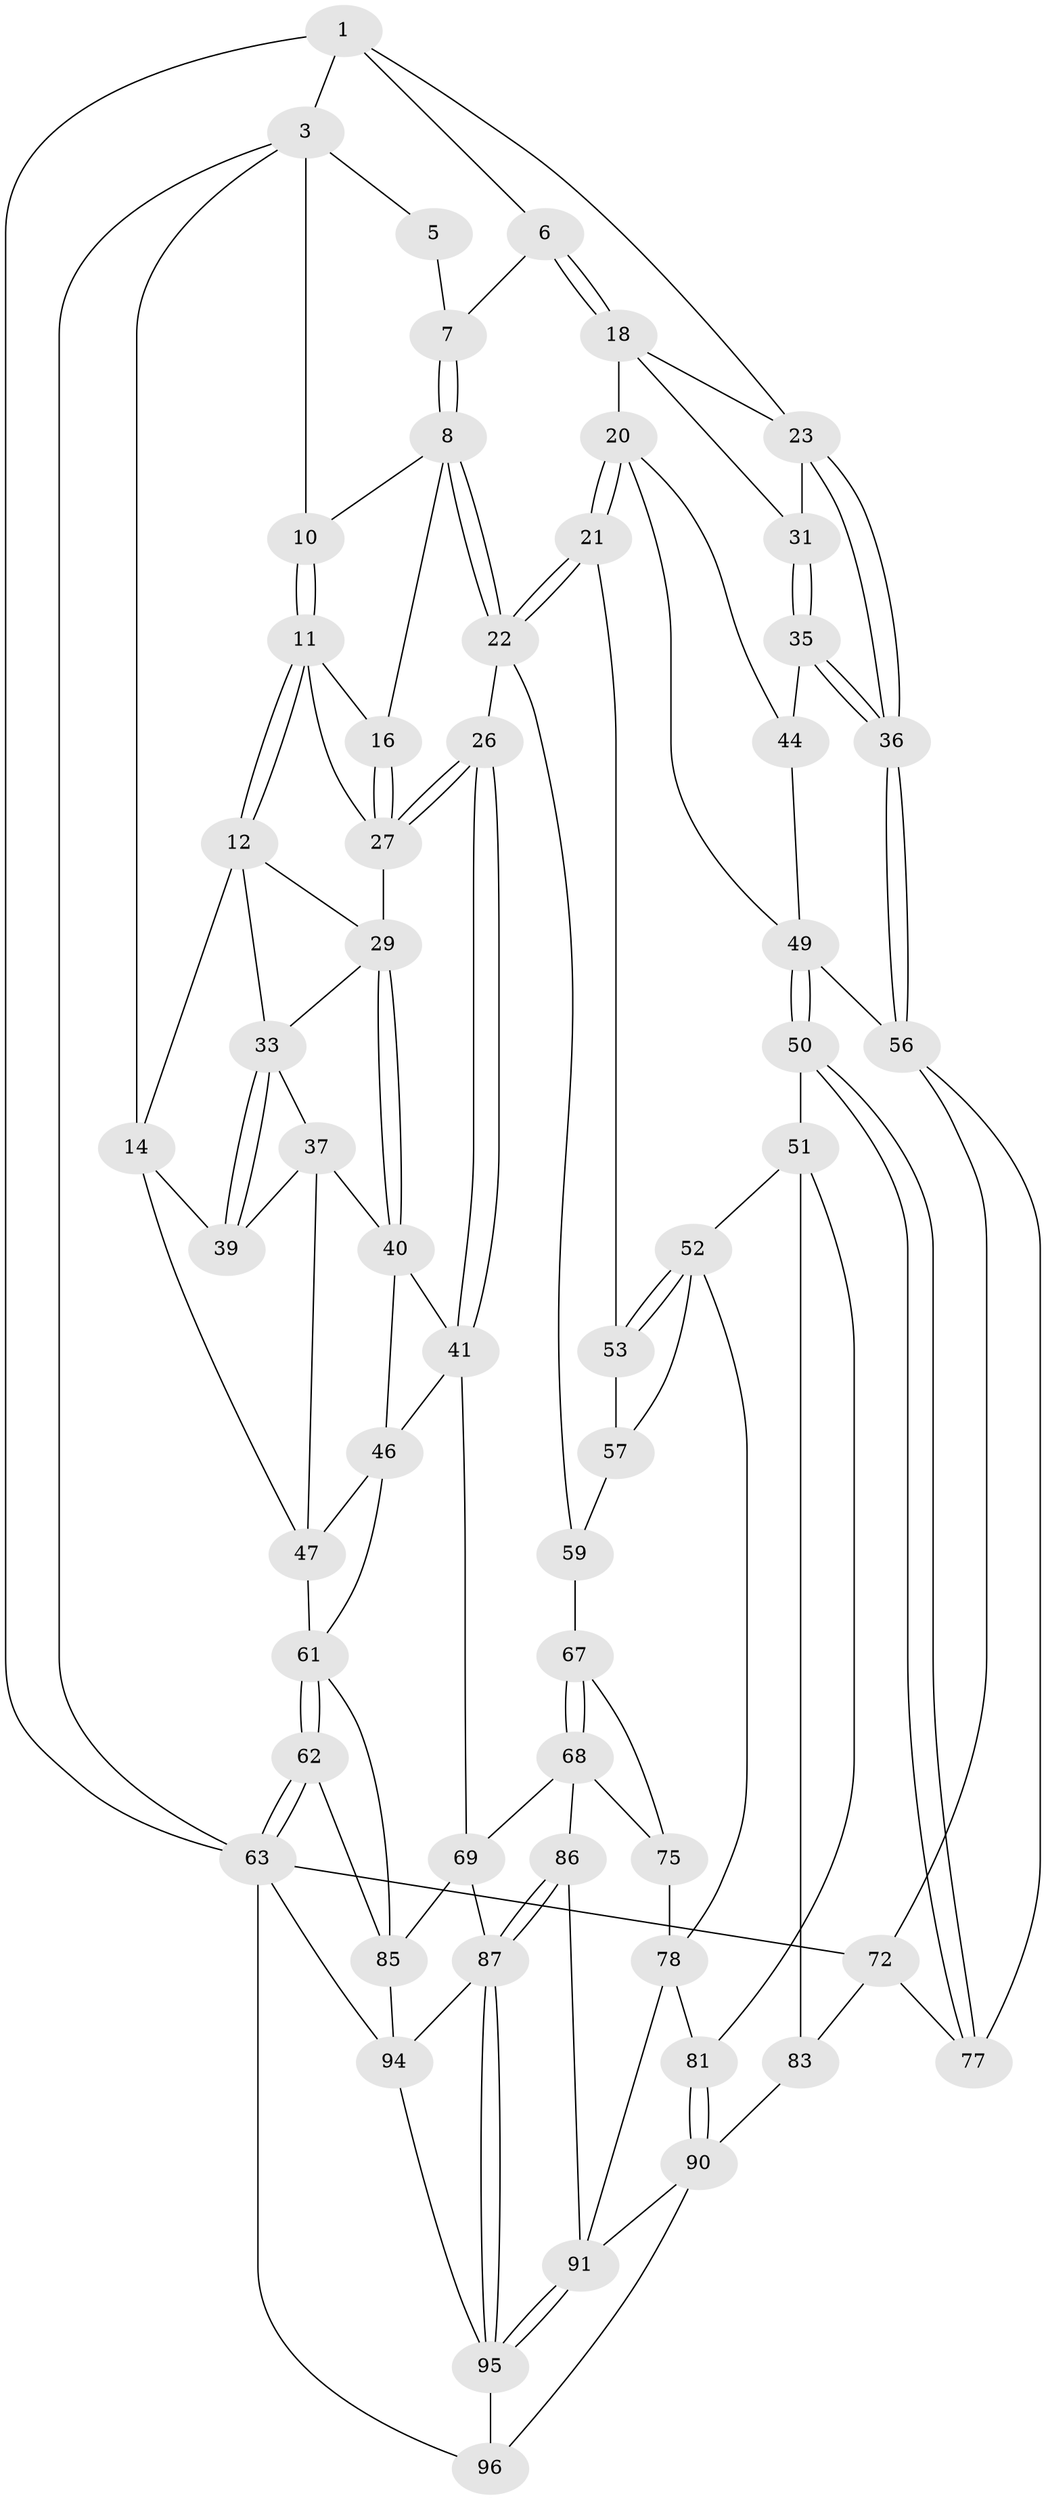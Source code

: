 // original degree distribution, {3: 0.02040816326530612, 5: 0.5714285714285714, 4: 0.21428571428571427, 6: 0.19387755102040816}
// Generated by graph-tools (version 1.1) at 2025/42/03/06/25 10:42:28]
// undirected, 58 vertices, 131 edges
graph export_dot {
graph [start="1"]
  node [color=gray90,style=filled];
  1 [pos="+0.9501646141880814+0",super="+2"];
  3 [pos="+0+0",super="+4"];
  5 [pos="+0.5719555258300664+0"];
  6 [pos="+0.7208172774332179+0.14186949998642082"];
  7 [pos="+0.6302984234756245+0.08119973443176218"];
  8 [pos="+0.49843938289340384+0.17762791693681867",super="+9"];
  10 [pos="+0.22349123823598674+0"];
  11 [pos="+0.1782258913649915+0.20413106108014642",super="+17"];
  12 [pos="+0.16739126530138387+0.22686690676478025",super="+13"];
  14 [pos="+0+0.3031803878428674",super="+15"];
  16 [pos="+0.3472097968752655+0.2936851314911809"];
  18 [pos="+0.7622950688467304+0.1978002578681438",super="+19"];
  20 [pos="+0.6380130138165567+0.3602958247848528",super="+45"];
  21 [pos="+0.5579811307413253+0.3907692988330497"];
  22 [pos="+0.5327921212466036+0.38876740343879357",super="+25"];
  23 [pos="+1+0",super="+24"];
  26 [pos="+0.4515136534980123+0.4188193156033288"];
  27 [pos="+0.39631383621994315+0.3648557053319366",super="+28"];
  29 [pos="+0.21717752769537968+0.3476558154319118",super="+30"];
  31 [pos="+0.9521540171458908+0.30908924035672",super="+32"];
  33 [pos="+0.07545784732002145+0.3325390256189204",super="+34"];
  35 [pos="+1+0.40568132297928056",super="+43"];
  36 [pos="+1+0.4113458782634793"];
  37 [pos="+0.1325019806349073+0.3938738756970148",super="+38"];
  39 [pos="+0.08511067534109575+0.42490232319108034"];
  40 [pos="+0.21175515467984535+0.3946871002530867",super="+42"];
  41 [pos="+0.29286781048788463+0.4991243108429488",super="+66"];
  44 [pos="+0.8788499247222781+0.44919363701587356"];
  46 [pos="+0.1241886843495266+0.5191137490283944",super="+64"];
  47 [pos="+0.09705226351335591+0.5046400348828581",super="+48"];
  49 [pos="+0.8392792835057888+0.5963632434014099",super="+55"];
  50 [pos="+0.83888565811562+0.5978053584103586"];
  51 [pos="+0.8330486973982826+0.5988112197911102",super="+80"];
  52 [pos="+0.7911630493144366+0.6016103430782194",super="+70"];
  53 [pos="+0.715593801975345+0.5559135965050317",super="+54"];
  56 [pos="+1+0.46125972782986335",super="+73"];
  57 [pos="+0.6263100476233578+0.6116256873677716",super="+58"];
  59 [pos="+0.5909776925426287+0.6587171217961689",super="+60"];
  61 [pos="+0+0.6315377888829999",super="+65"];
  62 [pos="+0+0.781453562250867"];
  63 [pos="+0+1",super="+71"];
  67 [pos="+0.45163237264072037+0.6283535550669191",super="+74"];
  68 [pos="+0.349218076396721+0.6941132810100207",super="+76"];
  69 [pos="+0.30012113834559356+0.6752749714048536",super="+84"];
  72 [pos="+1+1",super="+82"];
  75 [pos="+0.4917264359104093+0.7140908902315934"];
  77 [pos="+0.8629103336227101+0.6317574215182705"];
  78 [pos="+0.637551340878643+0.7112246572794896",super="+79"];
  81 [pos="+0.67368536148825+0.7547464092338091"];
  83 [pos="+0.8617158811727315+0.8221600121512741"];
  85 [pos="+0.12970919454807728+0.7375473470111149",super="+89"];
  86 [pos="+0.39292923220794473+0.7891482142349954"];
  87 [pos="+0.3022409273875357+0.885265214193635",super="+88"];
  90 [pos="+0.6703465713341381+0.8331190209114432",super="+93"];
  91 [pos="+0.5147741966685568+0.8589579923887887",super="+92"];
  94 [pos="+0.1614358631197571+0.9424345314018975",super="+98"];
  95 [pos="+0.5168475417121299+1",super="+97"];
  96 [pos="+0.5941757141571575+1"];
  1 -- 6;
  1 -- 3;
  1 -- 23;
  1 -- 63;
  3 -- 63;
  3 -- 10;
  3 -- 5;
  3 -- 14;
  5 -- 7;
  6 -- 7;
  6 -- 18;
  6 -- 18;
  7 -- 8;
  7 -- 8;
  8 -- 22;
  8 -- 22;
  8 -- 16;
  8 -- 10;
  10 -- 11;
  10 -- 11;
  11 -- 12;
  11 -- 12;
  11 -- 16;
  11 -- 27;
  12 -- 29;
  12 -- 33;
  12 -- 14;
  14 -- 39;
  14 -- 47;
  16 -- 27;
  16 -- 27;
  18 -- 23;
  18 -- 20;
  18 -- 31;
  20 -- 21;
  20 -- 21;
  20 -- 49;
  20 -- 44;
  21 -- 22;
  21 -- 22;
  21 -- 53;
  22 -- 26;
  22 -- 59;
  23 -- 36;
  23 -- 36;
  23 -- 31;
  26 -- 27;
  26 -- 27;
  26 -- 41;
  26 -- 41;
  27 -- 29;
  29 -- 40;
  29 -- 40;
  29 -- 33;
  31 -- 35 [weight=2];
  31 -- 35;
  33 -- 39;
  33 -- 39;
  33 -- 37;
  35 -- 36;
  35 -- 36;
  35 -- 44;
  36 -- 56;
  36 -- 56;
  37 -- 40;
  37 -- 39;
  37 -- 47;
  40 -- 41;
  40 -- 46;
  41 -- 69;
  41 -- 46;
  44 -- 49;
  46 -- 47;
  46 -- 61;
  47 -- 61;
  49 -- 50;
  49 -- 50;
  49 -- 56;
  50 -- 51;
  50 -- 77;
  50 -- 77;
  51 -- 52;
  51 -- 81;
  51 -- 83;
  52 -- 53;
  52 -- 53;
  52 -- 78;
  52 -- 57;
  53 -- 57 [weight=2];
  56 -- 72;
  56 -- 77;
  57 -- 59;
  59 -- 67 [weight=2];
  61 -- 62;
  61 -- 62;
  61 -- 85;
  62 -- 63;
  62 -- 63;
  62 -- 85;
  63 -- 94;
  63 -- 72;
  63 -- 96;
  67 -- 68;
  67 -- 68;
  67 -- 75;
  68 -- 69;
  68 -- 75;
  68 -- 86;
  69 -- 85;
  69 -- 87;
  72 -- 83;
  72 -- 77;
  75 -- 78;
  78 -- 81;
  78 -- 91;
  81 -- 90;
  81 -- 90;
  83 -- 90;
  85 -- 94;
  86 -- 87;
  86 -- 87;
  86 -- 91;
  87 -- 95;
  87 -- 95;
  87 -- 94;
  90 -- 91;
  90 -- 96;
  91 -- 95;
  91 -- 95;
  94 -- 95;
  95 -- 96;
}
